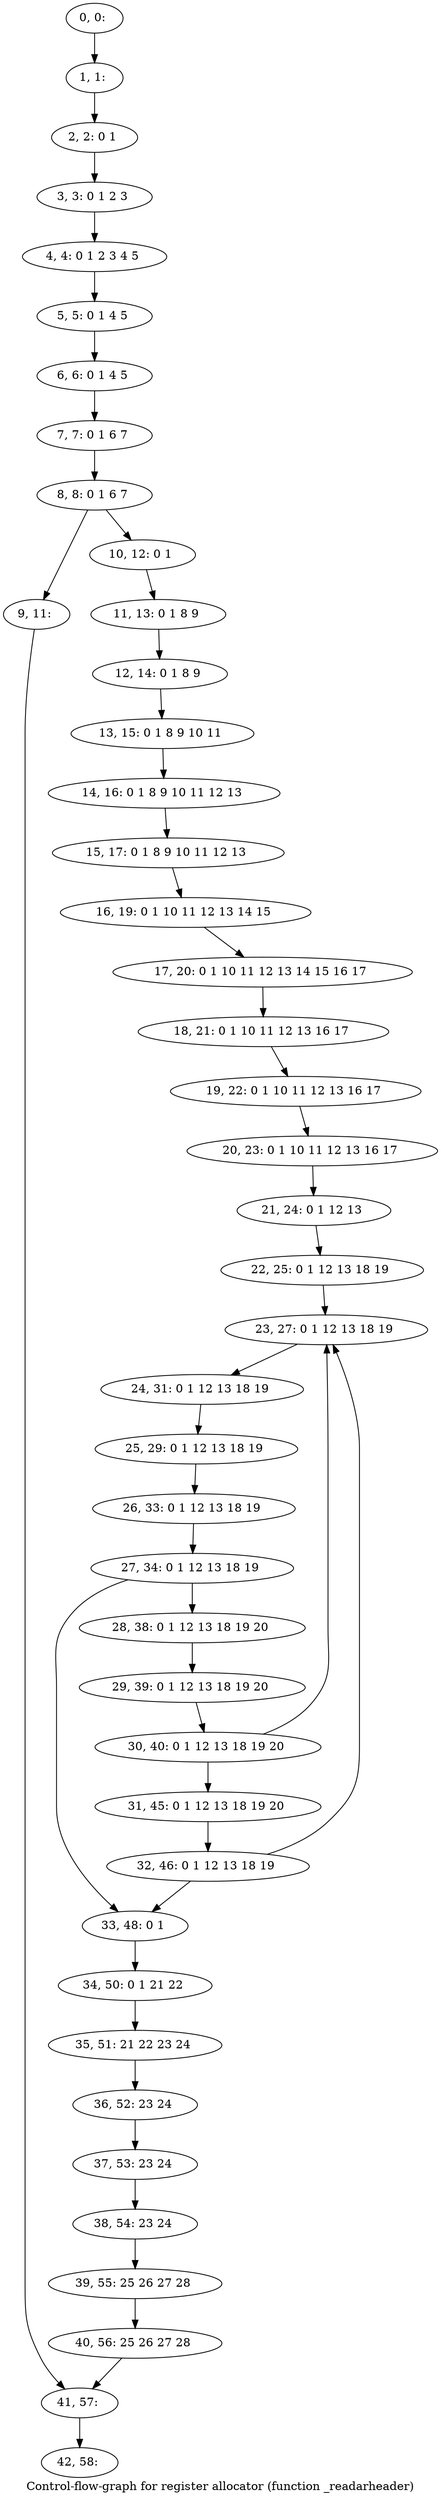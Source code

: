 digraph G {
graph [label="Control-flow-graph for register allocator (function _readarheader)"]
0[label="0, 0: "];
1[label="1, 1: "];
2[label="2, 2: 0 1 "];
3[label="3, 3: 0 1 2 3 "];
4[label="4, 4: 0 1 2 3 4 5 "];
5[label="5, 5: 0 1 4 5 "];
6[label="6, 6: 0 1 4 5 "];
7[label="7, 7: 0 1 6 7 "];
8[label="8, 8: 0 1 6 7 "];
9[label="9, 11: "];
10[label="10, 12: 0 1 "];
11[label="11, 13: 0 1 8 9 "];
12[label="12, 14: 0 1 8 9 "];
13[label="13, 15: 0 1 8 9 10 11 "];
14[label="14, 16: 0 1 8 9 10 11 12 13 "];
15[label="15, 17: 0 1 8 9 10 11 12 13 "];
16[label="16, 19: 0 1 10 11 12 13 14 15 "];
17[label="17, 20: 0 1 10 11 12 13 14 15 16 17 "];
18[label="18, 21: 0 1 10 11 12 13 16 17 "];
19[label="19, 22: 0 1 10 11 12 13 16 17 "];
20[label="20, 23: 0 1 10 11 12 13 16 17 "];
21[label="21, 24: 0 1 12 13 "];
22[label="22, 25: 0 1 12 13 18 19 "];
23[label="23, 27: 0 1 12 13 18 19 "];
24[label="24, 31: 0 1 12 13 18 19 "];
25[label="25, 29: 0 1 12 13 18 19 "];
26[label="26, 33: 0 1 12 13 18 19 "];
27[label="27, 34: 0 1 12 13 18 19 "];
28[label="28, 38: 0 1 12 13 18 19 20 "];
29[label="29, 39: 0 1 12 13 18 19 20 "];
30[label="30, 40: 0 1 12 13 18 19 20 "];
31[label="31, 45: 0 1 12 13 18 19 20 "];
32[label="32, 46: 0 1 12 13 18 19 "];
33[label="33, 48: 0 1 "];
34[label="34, 50: 0 1 21 22 "];
35[label="35, 51: 21 22 23 24 "];
36[label="36, 52: 23 24 "];
37[label="37, 53: 23 24 "];
38[label="38, 54: 23 24 "];
39[label="39, 55: 25 26 27 28 "];
40[label="40, 56: 25 26 27 28 "];
41[label="41, 57: "];
42[label="42, 58: "];
0->1 ;
1->2 ;
2->3 ;
3->4 ;
4->5 ;
5->6 ;
6->7 ;
7->8 ;
8->9 ;
8->10 ;
9->41 ;
10->11 ;
11->12 ;
12->13 ;
13->14 ;
14->15 ;
15->16 ;
16->17 ;
17->18 ;
18->19 ;
19->20 ;
20->21 ;
21->22 ;
22->23 ;
23->24 ;
24->25 ;
25->26 ;
26->27 ;
27->28 ;
27->33 ;
28->29 ;
29->30 ;
30->31 ;
30->23 ;
31->32 ;
32->33 ;
32->23 ;
33->34 ;
34->35 ;
35->36 ;
36->37 ;
37->38 ;
38->39 ;
39->40 ;
40->41 ;
41->42 ;
}
